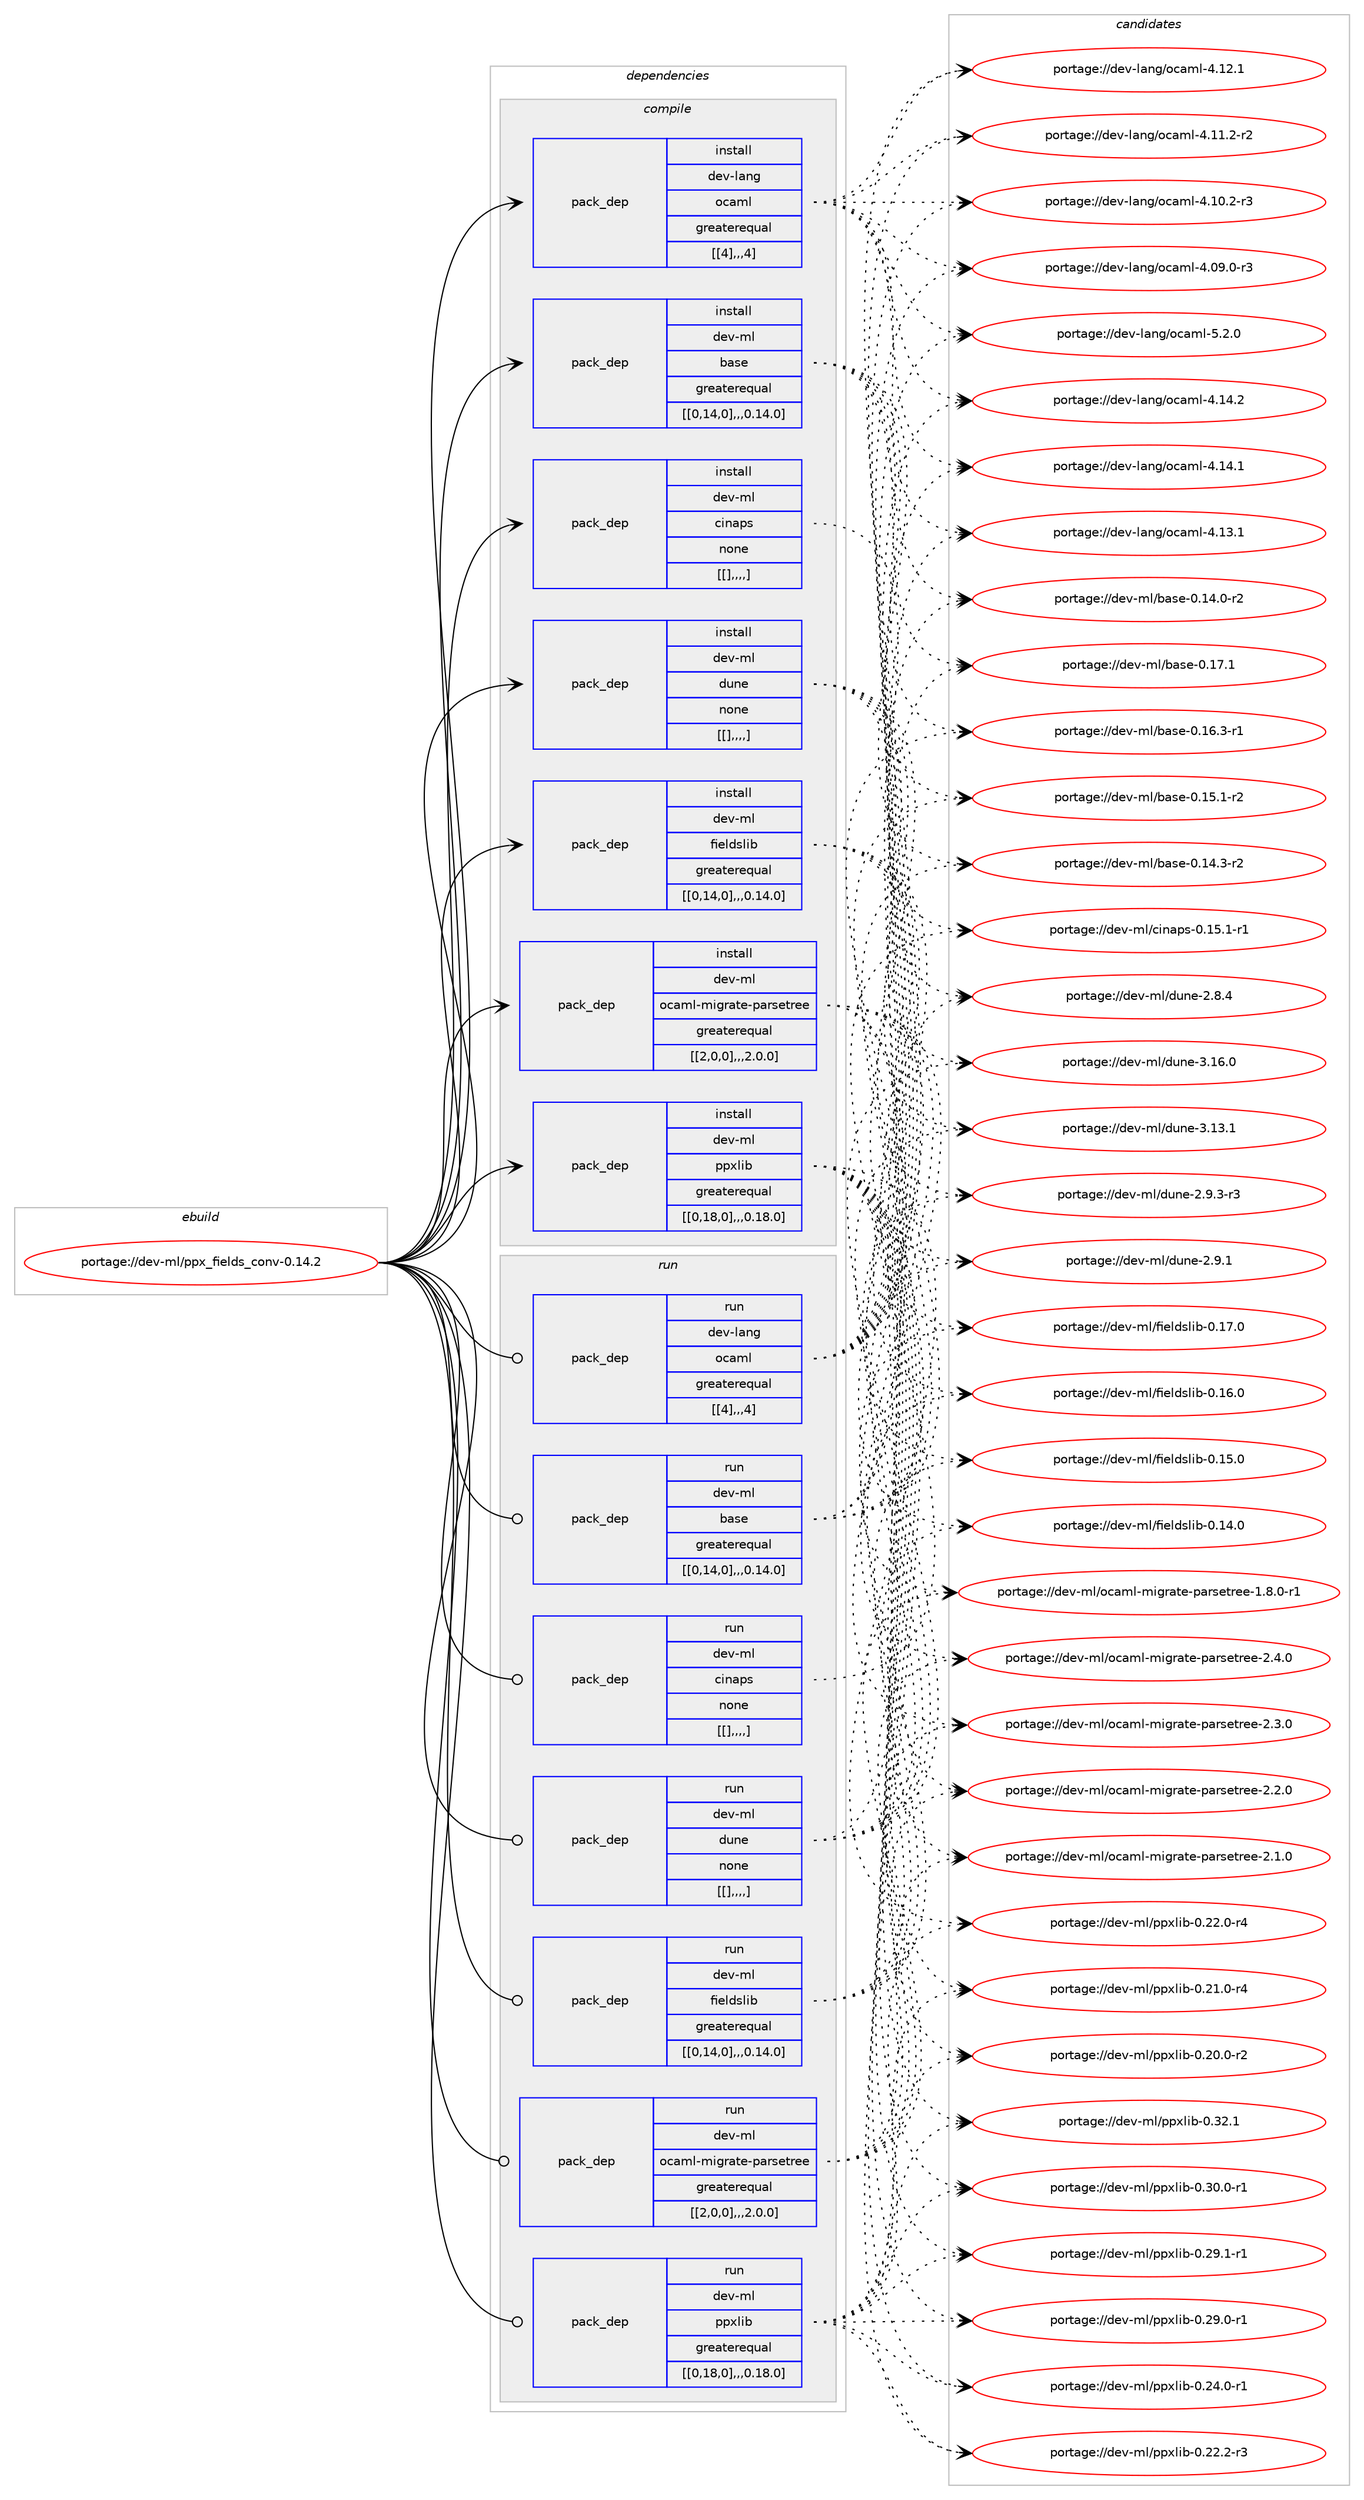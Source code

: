 digraph prolog {

# *************
# Graph options
# *************

newrank=true;
concentrate=true;
compound=true;
graph [rankdir=LR,fontname=Helvetica,fontsize=10,ranksep=1.5];#, ranksep=2.5, nodesep=0.2];
edge  [arrowhead=vee];
node  [fontname=Helvetica,fontsize=10];

# **********
# The ebuild
# **********

subgraph cluster_leftcol {
color=gray;
label=<<i>ebuild</i>>;
id [label="portage://dev-ml/ppx_fields_conv-0.14.2", color=red, width=4, href="../dev-ml/ppx_fields_conv-0.14.2.svg"];
}

# ****************
# The dependencies
# ****************

subgraph cluster_midcol {
color=gray;
label=<<i>dependencies</i>>;
subgraph cluster_compile {
fillcolor="#eeeeee";
style=filled;
label=<<i>compile</i>>;
subgraph pack92182 {
dependency123613 [label=<<TABLE BORDER="0" CELLBORDER="1" CELLSPACING="0" CELLPADDING="4" WIDTH="220"><TR><TD ROWSPAN="6" CELLPADDING="30">pack_dep</TD></TR><TR><TD WIDTH="110">install</TD></TR><TR><TD>dev-lang</TD></TR><TR><TD>ocaml</TD></TR><TR><TD>greaterequal</TD></TR><TR><TD>[[4],,,4]</TD></TR></TABLE>>, shape=none, color=blue];
}
id:e -> dependency123613:w [weight=20,style="solid",arrowhead="vee"];
subgraph pack92183 {
dependency123614 [label=<<TABLE BORDER="0" CELLBORDER="1" CELLSPACING="0" CELLPADDING="4" WIDTH="220"><TR><TD ROWSPAN="6" CELLPADDING="30">pack_dep</TD></TR><TR><TD WIDTH="110">install</TD></TR><TR><TD>dev-ml</TD></TR><TR><TD>base</TD></TR><TR><TD>greaterequal</TD></TR><TR><TD>[[0,14,0],,,0.14.0]</TD></TR></TABLE>>, shape=none, color=blue];
}
id:e -> dependency123614:w [weight=20,style="solid",arrowhead="vee"];
subgraph pack92184 {
dependency123615 [label=<<TABLE BORDER="0" CELLBORDER="1" CELLSPACING="0" CELLPADDING="4" WIDTH="220"><TR><TD ROWSPAN="6" CELLPADDING="30">pack_dep</TD></TR><TR><TD WIDTH="110">install</TD></TR><TR><TD>dev-ml</TD></TR><TR><TD>cinaps</TD></TR><TR><TD>none</TD></TR><TR><TD>[[],,,,]</TD></TR></TABLE>>, shape=none, color=blue];
}
id:e -> dependency123615:w [weight=20,style="solid",arrowhead="vee"];
subgraph pack92185 {
dependency123616 [label=<<TABLE BORDER="0" CELLBORDER="1" CELLSPACING="0" CELLPADDING="4" WIDTH="220"><TR><TD ROWSPAN="6" CELLPADDING="30">pack_dep</TD></TR><TR><TD WIDTH="110">install</TD></TR><TR><TD>dev-ml</TD></TR><TR><TD>dune</TD></TR><TR><TD>none</TD></TR><TR><TD>[[],,,,]</TD></TR></TABLE>>, shape=none, color=blue];
}
id:e -> dependency123616:w [weight=20,style="solid",arrowhead="vee"];
subgraph pack92186 {
dependency123617 [label=<<TABLE BORDER="0" CELLBORDER="1" CELLSPACING="0" CELLPADDING="4" WIDTH="220"><TR><TD ROWSPAN="6" CELLPADDING="30">pack_dep</TD></TR><TR><TD WIDTH="110">install</TD></TR><TR><TD>dev-ml</TD></TR><TR><TD>fieldslib</TD></TR><TR><TD>greaterequal</TD></TR><TR><TD>[[0,14,0],,,0.14.0]</TD></TR></TABLE>>, shape=none, color=blue];
}
id:e -> dependency123617:w [weight=20,style="solid",arrowhead="vee"];
subgraph pack92187 {
dependency123618 [label=<<TABLE BORDER="0" CELLBORDER="1" CELLSPACING="0" CELLPADDING="4" WIDTH="220"><TR><TD ROWSPAN="6" CELLPADDING="30">pack_dep</TD></TR><TR><TD WIDTH="110">install</TD></TR><TR><TD>dev-ml</TD></TR><TR><TD>ocaml-migrate-parsetree</TD></TR><TR><TD>greaterequal</TD></TR><TR><TD>[[2,0,0],,,2.0.0]</TD></TR></TABLE>>, shape=none, color=blue];
}
id:e -> dependency123618:w [weight=20,style="solid",arrowhead="vee"];
subgraph pack92188 {
dependency123619 [label=<<TABLE BORDER="0" CELLBORDER="1" CELLSPACING="0" CELLPADDING="4" WIDTH="220"><TR><TD ROWSPAN="6" CELLPADDING="30">pack_dep</TD></TR><TR><TD WIDTH="110">install</TD></TR><TR><TD>dev-ml</TD></TR><TR><TD>ppxlib</TD></TR><TR><TD>greaterequal</TD></TR><TR><TD>[[0,18,0],,,0.18.0]</TD></TR></TABLE>>, shape=none, color=blue];
}
id:e -> dependency123619:w [weight=20,style="solid",arrowhead="vee"];
}
subgraph cluster_compileandrun {
fillcolor="#eeeeee";
style=filled;
label=<<i>compile and run</i>>;
}
subgraph cluster_run {
fillcolor="#eeeeee";
style=filled;
label=<<i>run</i>>;
subgraph pack92189 {
dependency123620 [label=<<TABLE BORDER="0" CELLBORDER="1" CELLSPACING="0" CELLPADDING="4" WIDTH="220"><TR><TD ROWSPAN="6" CELLPADDING="30">pack_dep</TD></TR><TR><TD WIDTH="110">run</TD></TR><TR><TD>dev-lang</TD></TR><TR><TD>ocaml</TD></TR><TR><TD>greaterequal</TD></TR><TR><TD>[[4],,,4]</TD></TR></TABLE>>, shape=none, color=blue];
}
id:e -> dependency123620:w [weight=20,style="solid",arrowhead="odot"];
subgraph pack92190 {
dependency123621 [label=<<TABLE BORDER="0" CELLBORDER="1" CELLSPACING="0" CELLPADDING="4" WIDTH="220"><TR><TD ROWSPAN="6" CELLPADDING="30">pack_dep</TD></TR><TR><TD WIDTH="110">run</TD></TR><TR><TD>dev-ml</TD></TR><TR><TD>base</TD></TR><TR><TD>greaterequal</TD></TR><TR><TD>[[0,14,0],,,0.14.0]</TD></TR></TABLE>>, shape=none, color=blue];
}
id:e -> dependency123621:w [weight=20,style="solid",arrowhead="odot"];
subgraph pack92191 {
dependency123622 [label=<<TABLE BORDER="0" CELLBORDER="1" CELLSPACING="0" CELLPADDING="4" WIDTH="220"><TR><TD ROWSPAN="6" CELLPADDING="30">pack_dep</TD></TR><TR><TD WIDTH="110">run</TD></TR><TR><TD>dev-ml</TD></TR><TR><TD>cinaps</TD></TR><TR><TD>none</TD></TR><TR><TD>[[],,,,]</TD></TR></TABLE>>, shape=none, color=blue];
}
id:e -> dependency123622:w [weight=20,style="solid",arrowhead="odot"];
subgraph pack92192 {
dependency123623 [label=<<TABLE BORDER="0" CELLBORDER="1" CELLSPACING="0" CELLPADDING="4" WIDTH="220"><TR><TD ROWSPAN="6" CELLPADDING="30">pack_dep</TD></TR><TR><TD WIDTH="110">run</TD></TR><TR><TD>dev-ml</TD></TR><TR><TD>dune</TD></TR><TR><TD>none</TD></TR><TR><TD>[[],,,,]</TD></TR></TABLE>>, shape=none, color=blue];
}
id:e -> dependency123623:w [weight=20,style="solid",arrowhead="odot"];
subgraph pack92193 {
dependency123624 [label=<<TABLE BORDER="0" CELLBORDER="1" CELLSPACING="0" CELLPADDING="4" WIDTH="220"><TR><TD ROWSPAN="6" CELLPADDING="30">pack_dep</TD></TR><TR><TD WIDTH="110">run</TD></TR><TR><TD>dev-ml</TD></TR><TR><TD>fieldslib</TD></TR><TR><TD>greaterequal</TD></TR><TR><TD>[[0,14,0],,,0.14.0]</TD></TR></TABLE>>, shape=none, color=blue];
}
id:e -> dependency123624:w [weight=20,style="solid",arrowhead="odot"];
subgraph pack92194 {
dependency123625 [label=<<TABLE BORDER="0" CELLBORDER="1" CELLSPACING="0" CELLPADDING="4" WIDTH="220"><TR><TD ROWSPAN="6" CELLPADDING="30">pack_dep</TD></TR><TR><TD WIDTH="110">run</TD></TR><TR><TD>dev-ml</TD></TR><TR><TD>ocaml-migrate-parsetree</TD></TR><TR><TD>greaterequal</TD></TR><TR><TD>[[2,0,0],,,2.0.0]</TD></TR></TABLE>>, shape=none, color=blue];
}
id:e -> dependency123625:w [weight=20,style="solid",arrowhead="odot"];
subgraph pack92195 {
dependency123626 [label=<<TABLE BORDER="0" CELLBORDER="1" CELLSPACING="0" CELLPADDING="4" WIDTH="220"><TR><TD ROWSPAN="6" CELLPADDING="30">pack_dep</TD></TR><TR><TD WIDTH="110">run</TD></TR><TR><TD>dev-ml</TD></TR><TR><TD>ppxlib</TD></TR><TR><TD>greaterequal</TD></TR><TR><TD>[[0,18,0],,,0.18.0]</TD></TR></TABLE>>, shape=none, color=blue];
}
id:e -> dependency123626:w [weight=20,style="solid",arrowhead="odot"];
}
}

# **************
# The candidates
# **************

subgraph cluster_choices {
rank=same;
color=gray;
label=<<i>candidates</i>>;

subgraph choice92182 {
color=black;
nodesep=1;
choice1001011184510897110103471119997109108455346504648 [label="portage://dev-lang/ocaml-5.2.0", color=red, width=4,href="../dev-lang/ocaml-5.2.0.svg"];
choice100101118451089711010347111999710910845524649524650 [label="portage://dev-lang/ocaml-4.14.2", color=red, width=4,href="../dev-lang/ocaml-4.14.2.svg"];
choice100101118451089711010347111999710910845524649524649 [label="portage://dev-lang/ocaml-4.14.1", color=red, width=4,href="../dev-lang/ocaml-4.14.1.svg"];
choice100101118451089711010347111999710910845524649514649 [label="portage://dev-lang/ocaml-4.13.1", color=red, width=4,href="../dev-lang/ocaml-4.13.1.svg"];
choice100101118451089711010347111999710910845524649504649 [label="portage://dev-lang/ocaml-4.12.1", color=red, width=4,href="../dev-lang/ocaml-4.12.1.svg"];
choice1001011184510897110103471119997109108455246494946504511450 [label="portage://dev-lang/ocaml-4.11.2-r2", color=red, width=4,href="../dev-lang/ocaml-4.11.2-r2.svg"];
choice1001011184510897110103471119997109108455246494846504511451 [label="portage://dev-lang/ocaml-4.10.2-r3", color=red, width=4,href="../dev-lang/ocaml-4.10.2-r3.svg"];
choice1001011184510897110103471119997109108455246485746484511451 [label="portage://dev-lang/ocaml-4.09.0-r3", color=red, width=4,href="../dev-lang/ocaml-4.09.0-r3.svg"];
dependency123613:e -> choice1001011184510897110103471119997109108455346504648:w [style=dotted,weight="100"];
dependency123613:e -> choice100101118451089711010347111999710910845524649524650:w [style=dotted,weight="100"];
dependency123613:e -> choice100101118451089711010347111999710910845524649524649:w [style=dotted,weight="100"];
dependency123613:e -> choice100101118451089711010347111999710910845524649514649:w [style=dotted,weight="100"];
dependency123613:e -> choice100101118451089711010347111999710910845524649504649:w [style=dotted,weight="100"];
dependency123613:e -> choice1001011184510897110103471119997109108455246494946504511450:w [style=dotted,weight="100"];
dependency123613:e -> choice1001011184510897110103471119997109108455246494846504511451:w [style=dotted,weight="100"];
dependency123613:e -> choice1001011184510897110103471119997109108455246485746484511451:w [style=dotted,weight="100"];
}
subgraph choice92183 {
color=black;
nodesep=1;
choice1001011184510910847989711510145484649554649 [label="portage://dev-ml/base-0.17.1", color=red, width=4,href="../dev-ml/base-0.17.1.svg"];
choice10010111845109108479897115101454846495446514511449 [label="portage://dev-ml/base-0.16.3-r1", color=red, width=4,href="../dev-ml/base-0.16.3-r1.svg"];
choice10010111845109108479897115101454846495346494511450 [label="portage://dev-ml/base-0.15.1-r2", color=red, width=4,href="../dev-ml/base-0.15.1-r2.svg"];
choice10010111845109108479897115101454846495246514511450 [label="portage://dev-ml/base-0.14.3-r2", color=red, width=4,href="../dev-ml/base-0.14.3-r2.svg"];
choice10010111845109108479897115101454846495246484511450 [label="portage://dev-ml/base-0.14.0-r2", color=red, width=4,href="../dev-ml/base-0.14.0-r2.svg"];
dependency123614:e -> choice1001011184510910847989711510145484649554649:w [style=dotted,weight="100"];
dependency123614:e -> choice10010111845109108479897115101454846495446514511449:w [style=dotted,weight="100"];
dependency123614:e -> choice10010111845109108479897115101454846495346494511450:w [style=dotted,weight="100"];
dependency123614:e -> choice10010111845109108479897115101454846495246514511450:w [style=dotted,weight="100"];
dependency123614:e -> choice10010111845109108479897115101454846495246484511450:w [style=dotted,weight="100"];
}
subgraph choice92184 {
color=black;
nodesep=1;
choice10010111845109108479910511097112115454846495346494511449 [label="portage://dev-ml/cinaps-0.15.1-r1", color=red, width=4,href="../dev-ml/cinaps-0.15.1-r1.svg"];
dependency123615:e -> choice10010111845109108479910511097112115454846495346494511449:w [style=dotted,weight="100"];
}
subgraph choice92185 {
color=black;
nodesep=1;
choice100101118451091084710011711010145514649544648 [label="portage://dev-ml/dune-3.16.0", color=red, width=4,href="../dev-ml/dune-3.16.0.svg"];
choice100101118451091084710011711010145514649514649 [label="portage://dev-ml/dune-3.13.1", color=red, width=4,href="../dev-ml/dune-3.13.1.svg"];
choice10010111845109108471001171101014550465746514511451 [label="portage://dev-ml/dune-2.9.3-r3", color=red, width=4,href="../dev-ml/dune-2.9.3-r3.svg"];
choice1001011184510910847100117110101455046574649 [label="portage://dev-ml/dune-2.9.1", color=red, width=4,href="../dev-ml/dune-2.9.1.svg"];
choice1001011184510910847100117110101455046564652 [label="portage://dev-ml/dune-2.8.4", color=red, width=4,href="../dev-ml/dune-2.8.4.svg"];
dependency123616:e -> choice100101118451091084710011711010145514649544648:w [style=dotted,weight="100"];
dependency123616:e -> choice100101118451091084710011711010145514649514649:w [style=dotted,weight="100"];
dependency123616:e -> choice10010111845109108471001171101014550465746514511451:w [style=dotted,weight="100"];
dependency123616:e -> choice1001011184510910847100117110101455046574649:w [style=dotted,weight="100"];
dependency123616:e -> choice1001011184510910847100117110101455046564652:w [style=dotted,weight="100"];
}
subgraph choice92186 {
color=black;
nodesep=1;
choice10010111845109108471021051011081001151081059845484649554648 [label="portage://dev-ml/fieldslib-0.17.0", color=red, width=4,href="../dev-ml/fieldslib-0.17.0.svg"];
choice10010111845109108471021051011081001151081059845484649544648 [label="portage://dev-ml/fieldslib-0.16.0", color=red, width=4,href="../dev-ml/fieldslib-0.16.0.svg"];
choice10010111845109108471021051011081001151081059845484649534648 [label="portage://dev-ml/fieldslib-0.15.0", color=red, width=4,href="../dev-ml/fieldslib-0.15.0.svg"];
choice10010111845109108471021051011081001151081059845484649524648 [label="portage://dev-ml/fieldslib-0.14.0", color=red, width=4,href="../dev-ml/fieldslib-0.14.0.svg"];
dependency123617:e -> choice10010111845109108471021051011081001151081059845484649554648:w [style=dotted,weight="100"];
dependency123617:e -> choice10010111845109108471021051011081001151081059845484649544648:w [style=dotted,weight="100"];
dependency123617:e -> choice10010111845109108471021051011081001151081059845484649534648:w [style=dotted,weight="100"];
dependency123617:e -> choice10010111845109108471021051011081001151081059845484649524648:w [style=dotted,weight="100"];
}
subgraph choice92187 {
color=black;
nodesep=1;
choice1001011184510910847111999710910845109105103114971161014511297114115101116114101101455046524648 [label="portage://dev-ml/ocaml-migrate-parsetree-2.4.0", color=red, width=4,href="../dev-ml/ocaml-migrate-parsetree-2.4.0.svg"];
choice1001011184510910847111999710910845109105103114971161014511297114115101116114101101455046514648 [label="portage://dev-ml/ocaml-migrate-parsetree-2.3.0", color=red, width=4,href="../dev-ml/ocaml-migrate-parsetree-2.3.0.svg"];
choice1001011184510910847111999710910845109105103114971161014511297114115101116114101101455046504648 [label="portage://dev-ml/ocaml-migrate-parsetree-2.2.0", color=red, width=4,href="../dev-ml/ocaml-migrate-parsetree-2.2.0.svg"];
choice1001011184510910847111999710910845109105103114971161014511297114115101116114101101455046494648 [label="portage://dev-ml/ocaml-migrate-parsetree-2.1.0", color=red, width=4,href="../dev-ml/ocaml-migrate-parsetree-2.1.0.svg"];
choice10010111845109108471119997109108451091051031149711610145112971141151011161141011014549465646484511449 [label="portage://dev-ml/ocaml-migrate-parsetree-1.8.0-r1", color=red, width=4,href="../dev-ml/ocaml-migrate-parsetree-1.8.0-r1.svg"];
dependency123618:e -> choice1001011184510910847111999710910845109105103114971161014511297114115101116114101101455046524648:w [style=dotted,weight="100"];
dependency123618:e -> choice1001011184510910847111999710910845109105103114971161014511297114115101116114101101455046514648:w [style=dotted,weight="100"];
dependency123618:e -> choice1001011184510910847111999710910845109105103114971161014511297114115101116114101101455046504648:w [style=dotted,weight="100"];
dependency123618:e -> choice1001011184510910847111999710910845109105103114971161014511297114115101116114101101455046494648:w [style=dotted,weight="100"];
dependency123618:e -> choice10010111845109108471119997109108451091051031149711610145112971141151011161141011014549465646484511449:w [style=dotted,weight="100"];
}
subgraph choice92188 {
color=black;
nodesep=1;
choice10010111845109108471121121201081059845484651504649 [label="portage://dev-ml/ppxlib-0.32.1", color=red, width=4,href="../dev-ml/ppxlib-0.32.1.svg"];
choice100101118451091084711211212010810598454846514846484511449 [label="portage://dev-ml/ppxlib-0.30.0-r1", color=red, width=4,href="../dev-ml/ppxlib-0.30.0-r1.svg"];
choice100101118451091084711211212010810598454846505746494511449 [label="portage://dev-ml/ppxlib-0.29.1-r1", color=red, width=4,href="../dev-ml/ppxlib-0.29.1-r1.svg"];
choice100101118451091084711211212010810598454846505746484511449 [label="portage://dev-ml/ppxlib-0.29.0-r1", color=red, width=4,href="../dev-ml/ppxlib-0.29.0-r1.svg"];
choice100101118451091084711211212010810598454846505246484511449 [label="portage://dev-ml/ppxlib-0.24.0-r1", color=red, width=4,href="../dev-ml/ppxlib-0.24.0-r1.svg"];
choice100101118451091084711211212010810598454846505046504511451 [label="portage://dev-ml/ppxlib-0.22.2-r3", color=red, width=4,href="../dev-ml/ppxlib-0.22.2-r3.svg"];
choice100101118451091084711211212010810598454846505046484511452 [label="portage://dev-ml/ppxlib-0.22.0-r4", color=red, width=4,href="../dev-ml/ppxlib-0.22.0-r4.svg"];
choice100101118451091084711211212010810598454846504946484511452 [label="portage://dev-ml/ppxlib-0.21.0-r4", color=red, width=4,href="../dev-ml/ppxlib-0.21.0-r4.svg"];
choice100101118451091084711211212010810598454846504846484511450 [label="portage://dev-ml/ppxlib-0.20.0-r2", color=red, width=4,href="../dev-ml/ppxlib-0.20.0-r2.svg"];
dependency123619:e -> choice10010111845109108471121121201081059845484651504649:w [style=dotted,weight="100"];
dependency123619:e -> choice100101118451091084711211212010810598454846514846484511449:w [style=dotted,weight="100"];
dependency123619:e -> choice100101118451091084711211212010810598454846505746494511449:w [style=dotted,weight="100"];
dependency123619:e -> choice100101118451091084711211212010810598454846505746484511449:w [style=dotted,weight="100"];
dependency123619:e -> choice100101118451091084711211212010810598454846505246484511449:w [style=dotted,weight="100"];
dependency123619:e -> choice100101118451091084711211212010810598454846505046504511451:w [style=dotted,weight="100"];
dependency123619:e -> choice100101118451091084711211212010810598454846505046484511452:w [style=dotted,weight="100"];
dependency123619:e -> choice100101118451091084711211212010810598454846504946484511452:w [style=dotted,weight="100"];
dependency123619:e -> choice100101118451091084711211212010810598454846504846484511450:w [style=dotted,weight="100"];
}
subgraph choice92189 {
color=black;
nodesep=1;
choice1001011184510897110103471119997109108455346504648 [label="portage://dev-lang/ocaml-5.2.0", color=red, width=4,href="../dev-lang/ocaml-5.2.0.svg"];
choice100101118451089711010347111999710910845524649524650 [label="portage://dev-lang/ocaml-4.14.2", color=red, width=4,href="../dev-lang/ocaml-4.14.2.svg"];
choice100101118451089711010347111999710910845524649524649 [label="portage://dev-lang/ocaml-4.14.1", color=red, width=4,href="../dev-lang/ocaml-4.14.1.svg"];
choice100101118451089711010347111999710910845524649514649 [label="portage://dev-lang/ocaml-4.13.1", color=red, width=4,href="../dev-lang/ocaml-4.13.1.svg"];
choice100101118451089711010347111999710910845524649504649 [label="portage://dev-lang/ocaml-4.12.1", color=red, width=4,href="../dev-lang/ocaml-4.12.1.svg"];
choice1001011184510897110103471119997109108455246494946504511450 [label="portage://dev-lang/ocaml-4.11.2-r2", color=red, width=4,href="../dev-lang/ocaml-4.11.2-r2.svg"];
choice1001011184510897110103471119997109108455246494846504511451 [label="portage://dev-lang/ocaml-4.10.2-r3", color=red, width=4,href="../dev-lang/ocaml-4.10.2-r3.svg"];
choice1001011184510897110103471119997109108455246485746484511451 [label="portage://dev-lang/ocaml-4.09.0-r3", color=red, width=4,href="../dev-lang/ocaml-4.09.0-r3.svg"];
dependency123620:e -> choice1001011184510897110103471119997109108455346504648:w [style=dotted,weight="100"];
dependency123620:e -> choice100101118451089711010347111999710910845524649524650:w [style=dotted,weight="100"];
dependency123620:e -> choice100101118451089711010347111999710910845524649524649:w [style=dotted,weight="100"];
dependency123620:e -> choice100101118451089711010347111999710910845524649514649:w [style=dotted,weight="100"];
dependency123620:e -> choice100101118451089711010347111999710910845524649504649:w [style=dotted,weight="100"];
dependency123620:e -> choice1001011184510897110103471119997109108455246494946504511450:w [style=dotted,weight="100"];
dependency123620:e -> choice1001011184510897110103471119997109108455246494846504511451:w [style=dotted,weight="100"];
dependency123620:e -> choice1001011184510897110103471119997109108455246485746484511451:w [style=dotted,weight="100"];
}
subgraph choice92190 {
color=black;
nodesep=1;
choice1001011184510910847989711510145484649554649 [label="portage://dev-ml/base-0.17.1", color=red, width=4,href="../dev-ml/base-0.17.1.svg"];
choice10010111845109108479897115101454846495446514511449 [label="portage://dev-ml/base-0.16.3-r1", color=red, width=4,href="../dev-ml/base-0.16.3-r1.svg"];
choice10010111845109108479897115101454846495346494511450 [label="portage://dev-ml/base-0.15.1-r2", color=red, width=4,href="../dev-ml/base-0.15.1-r2.svg"];
choice10010111845109108479897115101454846495246514511450 [label="portage://dev-ml/base-0.14.3-r2", color=red, width=4,href="../dev-ml/base-0.14.3-r2.svg"];
choice10010111845109108479897115101454846495246484511450 [label="portage://dev-ml/base-0.14.0-r2", color=red, width=4,href="../dev-ml/base-0.14.0-r2.svg"];
dependency123621:e -> choice1001011184510910847989711510145484649554649:w [style=dotted,weight="100"];
dependency123621:e -> choice10010111845109108479897115101454846495446514511449:w [style=dotted,weight="100"];
dependency123621:e -> choice10010111845109108479897115101454846495346494511450:w [style=dotted,weight="100"];
dependency123621:e -> choice10010111845109108479897115101454846495246514511450:w [style=dotted,weight="100"];
dependency123621:e -> choice10010111845109108479897115101454846495246484511450:w [style=dotted,weight="100"];
}
subgraph choice92191 {
color=black;
nodesep=1;
choice10010111845109108479910511097112115454846495346494511449 [label="portage://dev-ml/cinaps-0.15.1-r1", color=red, width=4,href="../dev-ml/cinaps-0.15.1-r1.svg"];
dependency123622:e -> choice10010111845109108479910511097112115454846495346494511449:w [style=dotted,weight="100"];
}
subgraph choice92192 {
color=black;
nodesep=1;
choice100101118451091084710011711010145514649544648 [label="portage://dev-ml/dune-3.16.0", color=red, width=4,href="../dev-ml/dune-3.16.0.svg"];
choice100101118451091084710011711010145514649514649 [label="portage://dev-ml/dune-3.13.1", color=red, width=4,href="../dev-ml/dune-3.13.1.svg"];
choice10010111845109108471001171101014550465746514511451 [label="portage://dev-ml/dune-2.9.3-r3", color=red, width=4,href="../dev-ml/dune-2.9.3-r3.svg"];
choice1001011184510910847100117110101455046574649 [label="portage://dev-ml/dune-2.9.1", color=red, width=4,href="../dev-ml/dune-2.9.1.svg"];
choice1001011184510910847100117110101455046564652 [label="portage://dev-ml/dune-2.8.4", color=red, width=4,href="../dev-ml/dune-2.8.4.svg"];
dependency123623:e -> choice100101118451091084710011711010145514649544648:w [style=dotted,weight="100"];
dependency123623:e -> choice100101118451091084710011711010145514649514649:w [style=dotted,weight="100"];
dependency123623:e -> choice10010111845109108471001171101014550465746514511451:w [style=dotted,weight="100"];
dependency123623:e -> choice1001011184510910847100117110101455046574649:w [style=dotted,weight="100"];
dependency123623:e -> choice1001011184510910847100117110101455046564652:w [style=dotted,weight="100"];
}
subgraph choice92193 {
color=black;
nodesep=1;
choice10010111845109108471021051011081001151081059845484649554648 [label="portage://dev-ml/fieldslib-0.17.0", color=red, width=4,href="../dev-ml/fieldslib-0.17.0.svg"];
choice10010111845109108471021051011081001151081059845484649544648 [label="portage://dev-ml/fieldslib-0.16.0", color=red, width=4,href="../dev-ml/fieldslib-0.16.0.svg"];
choice10010111845109108471021051011081001151081059845484649534648 [label="portage://dev-ml/fieldslib-0.15.0", color=red, width=4,href="../dev-ml/fieldslib-0.15.0.svg"];
choice10010111845109108471021051011081001151081059845484649524648 [label="portage://dev-ml/fieldslib-0.14.0", color=red, width=4,href="../dev-ml/fieldslib-0.14.0.svg"];
dependency123624:e -> choice10010111845109108471021051011081001151081059845484649554648:w [style=dotted,weight="100"];
dependency123624:e -> choice10010111845109108471021051011081001151081059845484649544648:w [style=dotted,weight="100"];
dependency123624:e -> choice10010111845109108471021051011081001151081059845484649534648:w [style=dotted,weight="100"];
dependency123624:e -> choice10010111845109108471021051011081001151081059845484649524648:w [style=dotted,weight="100"];
}
subgraph choice92194 {
color=black;
nodesep=1;
choice1001011184510910847111999710910845109105103114971161014511297114115101116114101101455046524648 [label="portage://dev-ml/ocaml-migrate-parsetree-2.4.0", color=red, width=4,href="../dev-ml/ocaml-migrate-parsetree-2.4.0.svg"];
choice1001011184510910847111999710910845109105103114971161014511297114115101116114101101455046514648 [label="portage://dev-ml/ocaml-migrate-parsetree-2.3.0", color=red, width=4,href="../dev-ml/ocaml-migrate-parsetree-2.3.0.svg"];
choice1001011184510910847111999710910845109105103114971161014511297114115101116114101101455046504648 [label="portage://dev-ml/ocaml-migrate-parsetree-2.2.0", color=red, width=4,href="../dev-ml/ocaml-migrate-parsetree-2.2.0.svg"];
choice1001011184510910847111999710910845109105103114971161014511297114115101116114101101455046494648 [label="portage://dev-ml/ocaml-migrate-parsetree-2.1.0", color=red, width=4,href="../dev-ml/ocaml-migrate-parsetree-2.1.0.svg"];
choice10010111845109108471119997109108451091051031149711610145112971141151011161141011014549465646484511449 [label="portage://dev-ml/ocaml-migrate-parsetree-1.8.0-r1", color=red, width=4,href="../dev-ml/ocaml-migrate-parsetree-1.8.0-r1.svg"];
dependency123625:e -> choice1001011184510910847111999710910845109105103114971161014511297114115101116114101101455046524648:w [style=dotted,weight="100"];
dependency123625:e -> choice1001011184510910847111999710910845109105103114971161014511297114115101116114101101455046514648:w [style=dotted,weight="100"];
dependency123625:e -> choice1001011184510910847111999710910845109105103114971161014511297114115101116114101101455046504648:w [style=dotted,weight="100"];
dependency123625:e -> choice1001011184510910847111999710910845109105103114971161014511297114115101116114101101455046494648:w [style=dotted,weight="100"];
dependency123625:e -> choice10010111845109108471119997109108451091051031149711610145112971141151011161141011014549465646484511449:w [style=dotted,weight="100"];
}
subgraph choice92195 {
color=black;
nodesep=1;
choice10010111845109108471121121201081059845484651504649 [label="portage://dev-ml/ppxlib-0.32.1", color=red, width=4,href="../dev-ml/ppxlib-0.32.1.svg"];
choice100101118451091084711211212010810598454846514846484511449 [label="portage://dev-ml/ppxlib-0.30.0-r1", color=red, width=4,href="../dev-ml/ppxlib-0.30.0-r1.svg"];
choice100101118451091084711211212010810598454846505746494511449 [label="portage://dev-ml/ppxlib-0.29.1-r1", color=red, width=4,href="../dev-ml/ppxlib-0.29.1-r1.svg"];
choice100101118451091084711211212010810598454846505746484511449 [label="portage://dev-ml/ppxlib-0.29.0-r1", color=red, width=4,href="../dev-ml/ppxlib-0.29.0-r1.svg"];
choice100101118451091084711211212010810598454846505246484511449 [label="portage://dev-ml/ppxlib-0.24.0-r1", color=red, width=4,href="../dev-ml/ppxlib-0.24.0-r1.svg"];
choice100101118451091084711211212010810598454846505046504511451 [label="portage://dev-ml/ppxlib-0.22.2-r3", color=red, width=4,href="../dev-ml/ppxlib-0.22.2-r3.svg"];
choice100101118451091084711211212010810598454846505046484511452 [label="portage://dev-ml/ppxlib-0.22.0-r4", color=red, width=4,href="../dev-ml/ppxlib-0.22.0-r4.svg"];
choice100101118451091084711211212010810598454846504946484511452 [label="portage://dev-ml/ppxlib-0.21.0-r4", color=red, width=4,href="../dev-ml/ppxlib-0.21.0-r4.svg"];
choice100101118451091084711211212010810598454846504846484511450 [label="portage://dev-ml/ppxlib-0.20.0-r2", color=red, width=4,href="../dev-ml/ppxlib-0.20.0-r2.svg"];
dependency123626:e -> choice10010111845109108471121121201081059845484651504649:w [style=dotted,weight="100"];
dependency123626:e -> choice100101118451091084711211212010810598454846514846484511449:w [style=dotted,weight="100"];
dependency123626:e -> choice100101118451091084711211212010810598454846505746494511449:w [style=dotted,weight="100"];
dependency123626:e -> choice100101118451091084711211212010810598454846505746484511449:w [style=dotted,weight="100"];
dependency123626:e -> choice100101118451091084711211212010810598454846505246484511449:w [style=dotted,weight="100"];
dependency123626:e -> choice100101118451091084711211212010810598454846505046504511451:w [style=dotted,weight="100"];
dependency123626:e -> choice100101118451091084711211212010810598454846505046484511452:w [style=dotted,weight="100"];
dependency123626:e -> choice100101118451091084711211212010810598454846504946484511452:w [style=dotted,weight="100"];
dependency123626:e -> choice100101118451091084711211212010810598454846504846484511450:w [style=dotted,weight="100"];
}
}

}
